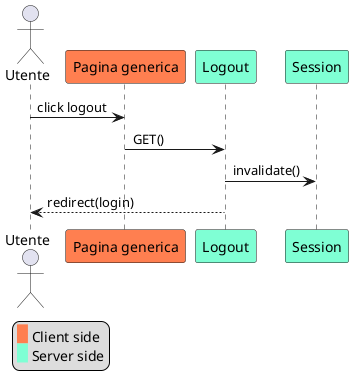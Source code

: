 @startuml
legend left
 <back:#coral>   </back> Client side
 <back:#aquamarine>   </back> Server side
endlegend

actor Utente as utente
skinparam ParticipantBackgroundColor coral
participant "Pagina generica" as login

utente -> login: click logout

skinparam ParticipantBackgroundColor aquamarine
login -> Logout: GET()
Logout -> Session: invalidate()
Logout --> utente: redirect(login)
@enduml